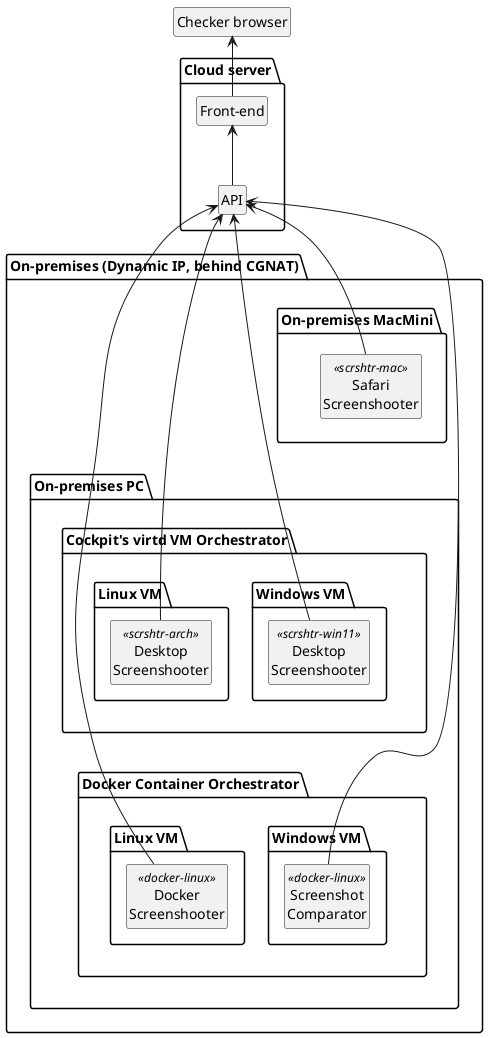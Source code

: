@startuml
hide empty members
hide circle

class "Checker browser" as client {
}

package "Cloud server" as cloudsrv {
    class "API" as cloudsrvapi {
    }
    class "Front-end" as cloudsrvfe {
    }
}

package "On-premises (Dynamic IP, behind CGNAT)" {

    package "On-premises PC" as onpremworkers {

        package "Cockpit's virtd VM Orchestrator" as cockpit {
            package "Linux VM" as cockpitlinux {
                class "Desktop\nScreenshooter" as archshooter <<scrshtr-arch>> {
                }
            }
            package "Windows VM" as cockpitwin {
                class "Desktop\nScreenshooter" as winshooter <<scrshtr-win11>> {
                }
            }
        }

        package "Docker Container Orchestrator" as docker {
            package "Linux VM" as dockershootercontainer {
                class "Docker\nScreenshooter" as dockershooter <<docker-linux>> {
                }
            }
            package "Windows VM" as dockercomparatorcontainer {
                class "Screenshot\nComparator" as dockercomparator <<docker-linux>> {
                }
            }
        }
    }

    package "On-premises MacMini" as onpremmac {
        class "Safari\nScreenshooter" as macshooter <<scrshtr-mac>> {
        }
    }

}

client <-- cloudsrvfe
cloudsrvfe <-- cloudsrvapi
cloudsrvapi <-- archshooter
cloudsrvapi <-- winshooter
cloudsrvapi <-- dockershooter
cloudsrvapi <-- dockercomparator
cloudsrvapi <-- macshooter
cockpit <-[hidden]- docker
onpremmac <-[hidden]- cockpit

@enduml